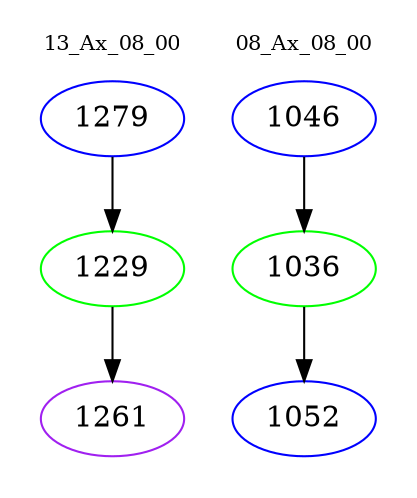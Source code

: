 digraph{
subgraph cluster_0 {
color = white
label = "13_Ax_08_00";
fontsize=10;
T0_1279 [label="1279", color="blue"]
T0_1279 -> T0_1229 [color="black"]
T0_1229 [label="1229", color="green"]
T0_1229 -> T0_1261 [color="black"]
T0_1261 [label="1261", color="purple"]
}
subgraph cluster_1 {
color = white
label = "08_Ax_08_00";
fontsize=10;
T1_1046 [label="1046", color="blue"]
T1_1046 -> T1_1036 [color="black"]
T1_1036 [label="1036", color="green"]
T1_1036 -> T1_1052 [color="black"]
T1_1052 [label="1052", color="blue"]
}
}
